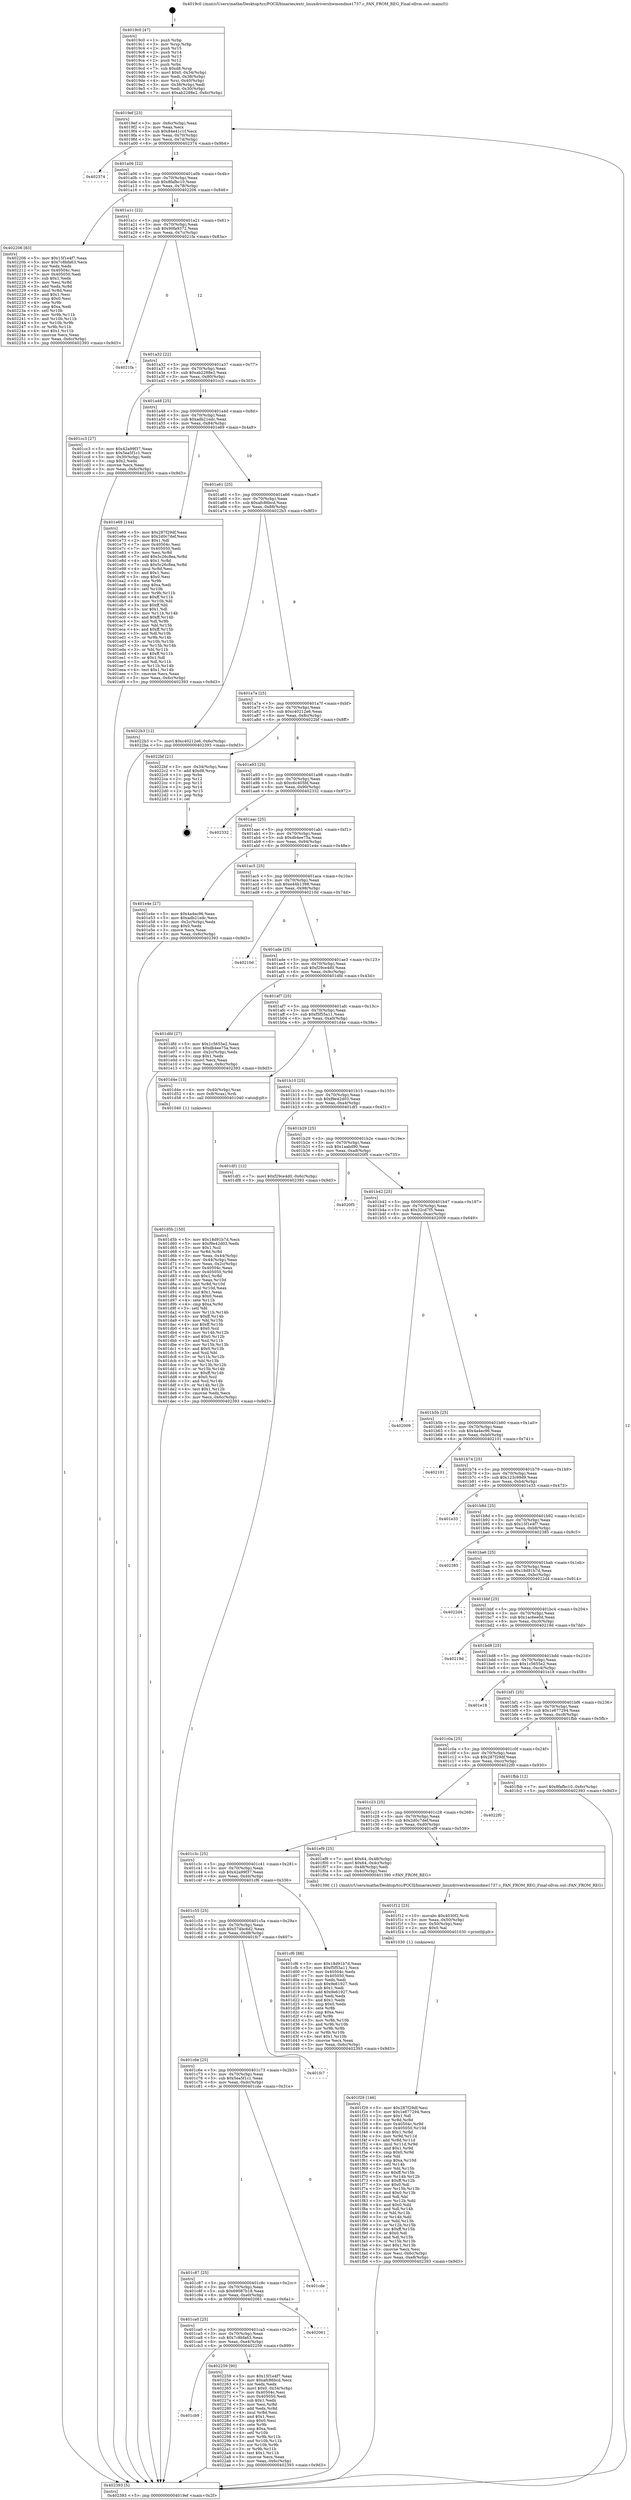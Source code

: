 digraph "0x4019c0" {
  label = "0x4019c0 (/mnt/c/Users/mathe/Desktop/tcc/POCII/binaries/extr_linuxdrivershwmondme1737.c_FAN_FROM_REG_Final-ollvm.out::main(0))"
  labelloc = "t"
  node[shape=record]

  Entry [label="",width=0.3,height=0.3,shape=circle,fillcolor=black,style=filled]
  "0x4019ef" [label="{
     0x4019ef [23]\l
     | [instrs]\l
     &nbsp;&nbsp;0x4019ef \<+3\>: mov -0x6c(%rbp),%eax\l
     &nbsp;&nbsp;0x4019f2 \<+2\>: mov %eax,%ecx\l
     &nbsp;&nbsp;0x4019f4 \<+6\>: sub $0x84e41c1f,%ecx\l
     &nbsp;&nbsp;0x4019fa \<+3\>: mov %eax,-0x70(%rbp)\l
     &nbsp;&nbsp;0x4019fd \<+3\>: mov %ecx,-0x74(%rbp)\l
     &nbsp;&nbsp;0x401a00 \<+6\>: je 0000000000402374 \<main+0x9b4\>\l
  }"]
  "0x402374" [label="{
     0x402374\l
  }", style=dashed]
  "0x401a06" [label="{
     0x401a06 [22]\l
     | [instrs]\l
     &nbsp;&nbsp;0x401a06 \<+5\>: jmp 0000000000401a0b \<main+0x4b\>\l
     &nbsp;&nbsp;0x401a0b \<+3\>: mov -0x70(%rbp),%eax\l
     &nbsp;&nbsp;0x401a0e \<+5\>: sub $0x8fafbc10,%eax\l
     &nbsp;&nbsp;0x401a13 \<+3\>: mov %eax,-0x78(%rbp)\l
     &nbsp;&nbsp;0x401a16 \<+6\>: je 0000000000402206 \<main+0x846\>\l
  }"]
  Exit [label="",width=0.3,height=0.3,shape=circle,fillcolor=black,style=filled,peripheries=2]
  "0x402206" [label="{
     0x402206 [83]\l
     | [instrs]\l
     &nbsp;&nbsp;0x402206 \<+5\>: mov $0x15f1e4f7,%eax\l
     &nbsp;&nbsp;0x40220b \<+5\>: mov $0x7c8bfa63,%ecx\l
     &nbsp;&nbsp;0x402210 \<+2\>: xor %edx,%edx\l
     &nbsp;&nbsp;0x402212 \<+7\>: mov 0x40504c,%esi\l
     &nbsp;&nbsp;0x402219 \<+7\>: mov 0x405050,%edi\l
     &nbsp;&nbsp;0x402220 \<+3\>: sub $0x1,%edx\l
     &nbsp;&nbsp;0x402223 \<+3\>: mov %esi,%r8d\l
     &nbsp;&nbsp;0x402226 \<+3\>: add %edx,%r8d\l
     &nbsp;&nbsp;0x402229 \<+4\>: imul %r8d,%esi\l
     &nbsp;&nbsp;0x40222d \<+3\>: and $0x1,%esi\l
     &nbsp;&nbsp;0x402230 \<+3\>: cmp $0x0,%esi\l
     &nbsp;&nbsp;0x402233 \<+4\>: sete %r9b\l
     &nbsp;&nbsp;0x402237 \<+3\>: cmp $0xa,%edi\l
     &nbsp;&nbsp;0x40223a \<+4\>: setl %r10b\l
     &nbsp;&nbsp;0x40223e \<+3\>: mov %r9b,%r11b\l
     &nbsp;&nbsp;0x402241 \<+3\>: and %r10b,%r11b\l
     &nbsp;&nbsp;0x402244 \<+3\>: xor %r10b,%r9b\l
     &nbsp;&nbsp;0x402247 \<+3\>: or %r9b,%r11b\l
     &nbsp;&nbsp;0x40224a \<+4\>: test $0x1,%r11b\l
     &nbsp;&nbsp;0x40224e \<+3\>: cmovne %ecx,%eax\l
     &nbsp;&nbsp;0x402251 \<+3\>: mov %eax,-0x6c(%rbp)\l
     &nbsp;&nbsp;0x402254 \<+5\>: jmp 0000000000402393 \<main+0x9d3\>\l
  }"]
  "0x401a1c" [label="{
     0x401a1c [22]\l
     | [instrs]\l
     &nbsp;&nbsp;0x401a1c \<+5\>: jmp 0000000000401a21 \<main+0x61\>\l
     &nbsp;&nbsp;0x401a21 \<+3\>: mov -0x70(%rbp),%eax\l
     &nbsp;&nbsp;0x401a24 \<+5\>: sub $0x90fa9372,%eax\l
     &nbsp;&nbsp;0x401a29 \<+3\>: mov %eax,-0x7c(%rbp)\l
     &nbsp;&nbsp;0x401a2c \<+6\>: je 00000000004021fa \<main+0x83a\>\l
  }"]
  "0x401cb9" [label="{
     0x401cb9\l
  }", style=dashed]
  "0x4021fa" [label="{
     0x4021fa\l
  }", style=dashed]
  "0x401a32" [label="{
     0x401a32 [22]\l
     | [instrs]\l
     &nbsp;&nbsp;0x401a32 \<+5\>: jmp 0000000000401a37 \<main+0x77\>\l
     &nbsp;&nbsp;0x401a37 \<+3\>: mov -0x70(%rbp),%eax\l
     &nbsp;&nbsp;0x401a3a \<+5\>: sub $0xab2288e2,%eax\l
     &nbsp;&nbsp;0x401a3f \<+3\>: mov %eax,-0x80(%rbp)\l
     &nbsp;&nbsp;0x401a42 \<+6\>: je 0000000000401cc3 \<main+0x303\>\l
  }"]
  "0x402259" [label="{
     0x402259 [90]\l
     | [instrs]\l
     &nbsp;&nbsp;0x402259 \<+5\>: mov $0x15f1e4f7,%eax\l
     &nbsp;&nbsp;0x40225e \<+5\>: mov $0xafc86bcd,%ecx\l
     &nbsp;&nbsp;0x402263 \<+2\>: xor %edx,%edx\l
     &nbsp;&nbsp;0x402265 \<+7\>: movl $0x0,-0x34(%rbp)\l
     &nbsp;&nbsp;0x40226c \<+7\>: mov 0x40504c,%esi\l
     &nbsp;&nbsp;0x402273 \<+7\>: mov 0x405050,%edi\l
     &nbsp;&nbsp;0x40227a \<+3\>: sub $0x1,%edx\l
     &nbsp;&nbsp;0x40227d \<+3\>: mov %esi,%r8d\l
     &nbsp;&nbsp;0x402280 \<+3\>: add %edx,%r8d\l
     &nbsp;&nbsp;0x402283 \<+4\>: imul %r8d,%esi\l
     &nbsp;&nbsp;0x402287 \<+3\>: and $0x1,%esi\l
     &nbsp;&nbsp;0x40228a \<+3\>: cmp $0x0,%esi\l
     &nbsp;&nbsp;0x40228d \<+4\>: sete %r9b\l
     &nbsp;&nbsp;0x402291 \<+3\>: cmp $0xa,%edi\l
     &nbsp;&nbsp;0x402294 \<+4\>: setl %r10b\l
     &nbsp;&nbsp;0x402298 \<+3\>: mov %r9b,%r11b\l
     &nbsp;&nbsp;0x40229b \<+3\>: and %r10b,%r11b\l
     &nbsp;&nbsp;0x40229e \<+3\>: xor %r10b,%r9b\l
     &nbsp;&nbsp;0x4022a1 \<+3\>: or %r9b,%r11b\l
     &nbsp;&nbsp;0x4022a4 \<+4\>: test $0x1,%r11b\l
     &nbsp;&nbsp;0x4022a8 \<+3\>: cmovne %ecx,%eax\l
     &nbsp;&nbsp;0x4022ab \<+3\>: mov %eax,-0x6c(%rbp)\l
     &nbsp;&nbsp;0x4022ae \<+5\>: jmp 0000000000402393 \<main+0x9d3\>\l
  }"]
  "0x401cc3" [label="{
     0x401cc3 [27]\l
     | [instrs]\l
     &nbsp;&nbsp;0x401cc3 \<+5\>: mov $0x42a99f37,%eax\l
     &nbsp;&nbsp;0x401cc8 \<+5\>: mov $0x5ea5f1c1,%ecx\l
     &nbsp;&nbsp;0x401ccd \<+3\>: mov -0x30(%rbp),%edx\l
     &nbsp;&nbsp;0x401cd0 \<+3\>: cmp $0x2,%edx\l
     &nbsp;&nbsp;0x401cd3 \<+3\>: cmovne %ecx,%eax\l
     &nbsp;&nbsp;0x401cd6 \<+3\>: mov %eax,-0x6c(%rbp)\l
     &nbsp;&nbsp;0x401cd9 \<+5\>: jmp 0000000000402393 \<main+0x9d3\>\l
  }"]
  "0x401a48" [label="{
     0x401a48 [25]\l
     | [instrs]\l
     &nbsp;&nbsp;0x401a48 \<+5\>: jmp 0000000000401a4d \<main+0x8d\>\l
     &nbsp;&nbsp;0x401a4d \<+3\>: mov -0x70(%rbp),%eax\l
     &nbsp;&nbsp;0x401a50 \<+5\>: sub $0xadb21edc,%eax\l
     &nbsp;&nbsp;0x401a55 \<+6\>: mov %eax,-0x84(%rbp)\l
     &nbsp;&nbsp;0x401a5b \<+6\>: je 0000000000401e69 \<main+0x4a9\>\l
  }"]
  "0x402393" [label="{
     0x402393 [5]\l
     | [instrs]\l
     &nbsp;&nbsp;0x402393 \<+5\>: jmp 00000000004019ef \<main+0x2f\>\l
  }"]
  "0x4019c0" [label="{
     0x4019c0 [47]\l
     | [instrs]\l
     &nbsp;&nbsp;0x4019c0 \<+1\>: push %rbp\l
     &nbsp;&nbsp;0x4019c1 \<+3\>: mov %rsp,%rbp\l
     &nbsp;&nbsp;0x4019c4 \<+2\>: push %r15\l
     &nbsp;&nbsp;0x4019c6 \<+2\>: push %r14\l
     &nbsp;&nbsp;0x4019c8 \<+2\>: push %r13\l
     &nbsp;&nbsp;0x4019ca \<+2\>: push %r12\l
     &nbsp;&nbsp;0x4019cc \<+1\>: push %rbx\l
     &nbsp;&nbsp;0x4019cd \<+7\>: sub $0xd8,%rsp\l
     &nbsp;&nbsp;0x4019d4 \<+7\>: movl $0x0,-0x34(%rbp)\l
     &nbsp;&nbsp;0x4019db \<+3\>: mov %edi,-0x38(%rbp)\l
     &nbsp;&nbsp;0x4019de \<+4\>: mov %rsi,-0x40(%rbp)\l
     &nbsp;&nbsp;0x4019e2 \<+3\>: mov -0x38(%rbp),%edi\l
     &nbsp;&nbsp;0x4019e5 \<+3\>: mov %edi,-0x30(%rbp)\l
     &nbsp;&nbsp;0x4019e8 \<+7\>: movl $0xab2288e2,-0x6c(%rbp)\l
  }"]
  "0x401ca0" [label="{
     0x401ca0 [25]\l
     | [instrs]\l
     &nbsp;&nbsp;0x401ca0 \<+5\>: jmp 0000000000401ca5 \<main+0x2e5\>\l
     &nbsp;&nbsp;0x401ca5 \<+3\>: mov -0x70(%rbp),%eax\l
     &nbsp;&nbsp;0x401ca8 \<+5\>: sub $0x7c8bfa63,%eax\l
     &nbsp;&nbsp;0x401cad \<+6\>: mov %eax,-0xe4(%rbp)\l
     &nbsp;&nbsp;0x401cb3 \<+6\>: je 0000000000402259 \<main+0x899\>\l
  }"]
  "0x401e69" [label="{
     0x401e69 [144]\l
     | [instrs]\l
     &nbsp;&nbsp;0x401e69 \<+5\>: mov $0x287f29df,%eax\l
     &nbsp;&nbsp;0x401e6e \<+5\>: mov $0x2d0c7def,%ecx\l
     &nbsp;&nbsp;0x401e73 \<+2\>: mov $0x1,%dl\l
     &nbsp;&nbsp;0x401e75 \<+7\>: mov 0x40504c,%esi\l
     &nbsp;&nbsp;0x401e7c \<+7\>: mov 0x405050,%edi\l
     &nbsp;&nbsp;0x401e83 \<+3\>: mov %esi,%r8d\l
     &nbsp;&nbsp;0x401e86 \<+7\>: add $0x5c26c8ea,%r8d\l
     &nbsp;&nbsp;0x401e8d \<+4\>: sub $0x1,%r8d\l
     &nbsp;&nbsp;0x401e91 \<+7\>: sub $0x5c26c8ea,%r8d\l
     &nbsp;&nbsp;0x401e98 \<+4\>: imul %r8d,%esi\l
     &nbsp;&nbsp;0x401e9c \<+3\>: and $0x1,%esi\l
     &nbsp;&nbsp;0x401e9f \<+3\>: cmp $0x0,%esi\l
     &nbsp;&nbsp;0x401ea2 \<+4\>: sete %r9b\l
     &nbsp;&nbsp;0x401ea6 \<+3\>: cmp $0xa,%edi\l
     &nbsp;&nbsp;0x401ea9 \<+4\>: setl %r10b\l
     &nbsp;&nbsp;0x401ead \<+3\>: mov %r9b,%r11b\l
     &nbsp;&nbsp;0x401eb0 \<+4\>: xor $0xff,%r11b\l
     &nbsp;&nbsp;0x401eb4 \<+3\>: mov %r10b,%bl\l
     &nbsp;&nbsp;0x401eb7 \<+3\>: xor $0xff,%bl\l
     &nbsp;&nbsp;0x401eba \<+3\>: xor $0x1,%dl\l
     &nbsp;&nbsp;0x401ebd \<+3\>: mov %r11b,%r14b\l
     &nbsp;&nbsp;0x401ec0 \<+4\>: and $0xff,%r14b\l
     &nbsp;&nbsp;0x401ec4 \<+3\>: and %dl,%r9b\l
     &nbsp;&nbsp;0x401ec7 \<+3\>: mov %bl,%r15b\l
     &nbsp;&nbsp;0x401eca \<+4\>: and $0xff,%r15b\l
     &nbsp;&nbsp;0x401ece \<+3\>: and %dl,%r10b\l
     &nbsp;&nbsp;0x401ed1 \<+3\>: or %r9b,%r14b\l
     &nbsp;&nbsp;0x401ed4 \<+3\>: or %r10b,%r15b\l
     &nbsp;&nbsp;0x401ed7 \<+3\>: xor %r15b,%r14b\l
     &nbsp;&nbsp;0x401eda \<+3\>: or %bl,%r11b\l
     &nbsp;&nbsp;0x401edd \<+4\>: xor $0xff,%r11b\l
     &nbsp;&nbsp;0x401ee1 \<+3\>: or $0x1,%dl\l
     &nbsp;&nbsp;0x401ee4 \<+3\>: and %dl,%r11b\l
     &nbsp;&nbsp;0x401ee7 \<+3\>: or %r11b,%r14b\l
     &nbsp;&nbsp;0x401eea \<+4\>: test $0x1,%r14b\l
     &nbsp;&nbsp;0x401eee \<+3\>: cmovne %ecx,%eax\l
     &nbsp;&nbsp;0x401ef1 \<+3\>: mov %eax,-0x6c(%rbp)\l
     &nbsp;&nbsp;0x401ef4 \<+5\>: jmp 0000000000402393 \<main+0x9d3\>\l
  }"]
  "0x401a61" [label="{
     0x401a61 [25]\l
     | [instrs]\l
     &nbsp;&nbsp;0x401a61 \<+5\>: jmp 0000000000401a66 \<main+0xa6\>\l
     &nbsp;&nbsp;0x401a66 \<+3\>: mov -0x70(%rbp),%eax\l
     &nbsp;&nbsp;0x401a69 \<+5\>: sub $0xafc86bcd,%eax\l
     &nbsp;&nbsp;0x401a6e \<+6\>: mov %eax,-0x88(%rbp)\l
     &nbsp;&nbsp;0x401a74 \<+6\>: je 00000000004022b3 \<main+0x8f3\>\l
  }"]
  "0x402061" [label="{
     0x402061\l
  }", style=dashed]
  "0x4022b3" [label="{
     0x4022b3 [12]\l
     | [instrs]\l
     &nbsp;&nbsp;0x4022b3 \<+7\>: movl $0xc40212e6,-0x6c(%rbp)\l
     &nbsp;&nbsp;0x4022ba \<+5\>: jmp 0000000000402393 \<main+0x9d3\>\l
  }"]
  "0x401a7a" [label="{
     0x401a7a [25]\l
     | [instrs]\l
     &nbsp;&nbsp;0x401a7a \<+5\>: jmp 0000000000401a7f \<main+0xbf\>\l
     &nbsp;&nbsp;0x401a7f \<+3\>: mov -0x70(%rbp),%eax\l
     &nbsp;&nbsp;0x401a82 \<+5\>: sub $0xc40212e6,%eax\l
     &nbsp;&nbsp;0x401a87 \<+6\>: mov %eax,-0x8c(%rbp)\l
     &nbsp;&nbsp;0x401a8d \<+6\>: je 00000000004022bf \<main+0x8ff\>\l
  }"]
  "0x401c87" [label="{
     0x401c87 [25]\l
     | [instrs]\l
     &nbsp;&nbsp;0x401c87 \<+5\>: jmp 0000000000401c8c \<main+0x2cc\>\l
     &nbsp;&nbsp;0x401c8c \<+3\>: mov -0x70(%rbp),%eax\l
     &nbsp;&nbsp;0x401c8f \<+5\>: sub $0x69087b18,%eax\l
     &nbsp;&nbsp;0x401c94 \<+6\>: mov %eax,-0xe0(%rbp)\l
     &nbsp;&nbsp;0x401c9a \<+6\>: je 0000000000402061 \<main+0x6a1\>\l
  }"]
  "0x4022bf" [label="{
     0x4022bf [21]\l
     | [instrs]\l
     &nbsp;&nbsp;0x4022bf \<+3\>: mov -0x34(%rbp),%eax\l
     &nbsp;&nbsp;0x4022c2 \<+7\>: add $0xd8,%rsp\l
     &nbsp;&nbsp;0x4022c9 \<+1\>: pop %rbx\l
     &nbsp;&nbsp;0x4022ca \<+2\>: pop %r12\l
     &nbsp;&nbsp;0x4022cc \<+2\>: pop %r13\l
     &nbsp;&nbsp;0x4022ce \<+2\>: pop %r14\l
     &nbsp;&nbsp;0x4022d0 \<+2\>: pop %r15\l
     &nbsp;&nbsp;0x4022d2 \<+1\>: pop %rbp\l
     &nbsp;&nbsp;0x4022d3 \<+1\>: ret\l
  }"]
  "0x401a93" [label="{
     0x401a93 [25]\l
     | [instrs]\l
     &nbsp;&nbsp;0x401a93 \<+5\>: jmp 0000000000401a98 \<main+0xd8\>\l
     &nbsp;&nbsp;0x401a98 \<+3\>: mov -0x70(%rbp),%eax\l
     &nbsp;&nbsp;0x401a9b \<+5\>: sub $0xc6c405bf,%eax\l
     &nbsp;&nbsp;0x401aa0 \<+6\>: mov %eax,-0x90(%rbp)\l
     &nbsp;&nbsp;0x401aa6 \<+6\>: je 0000000000402332 \<main+0x972\>\l
  }"]
  "0x401cde" [label="{
     0x401cde\l
  }", style=dashed]
  "0x402332" [label="{
     0x402332\l
  }", style=dashed]
  "0x401aac" [label="{
     0x401aac [25]\l
     | [instrs]\l
     &nbsp;&nbsp;0x401aac \<+5\>: jmp 0000000000401ab1 \<main+0xf1\>\l
     &nbsp;&nbsp;0x401ab1 \<+3\>: mov -0x70(%rbp),%eax\l
     &nbsp;&nbsp;0x401ab4 \<+5\>: sub $0xdb4ee75a,%eax\l
     &nbsp;&nbsp;0x401ab9 \<+6\>: mov %eax,-0x94(%rbp)\l
     &nbsp;&nbsp;0x401abf \<+6\>: je 0000000000401e4e \<main+0x48e\>\l
  }"]
  "0x401c6e" [label="{
     0x401c6e [25]\l
     | [instrs]\l
     &nbsp;&nbsp;0x401c6e \<+5\>: jmp 0000000000401c73 \<main+0x2b3\>\l
     &nbsp;&nbsp;0x401c73 \<+3\>: mov -0x70(%rbp),%eax\l
     &nbsp;&nbsp;0x401c76 \<+5\>: sub $0x5ea5f1c1,%eax\l
     &nbsp;&nbsp;0x401c7b \<+6\>: mov %eax,-0xdc(%rbp)\l
     &nbsp;&nbsp;0x401c81 \<+6\>: je 0000000000401cde \<main+0x31e\>\l
  }"]
  "0x401e4e" [label="{
     0x401e4e [27]\l
     | [instrs]\l
     &nbsp;&nbsp;0x401e4e \<+5\>: mov $0x4a4ec96,%eax\l
     &nbsp;&nbsp;0x401e53 \<+5\>: mov $0xadb21edc,%ecx\l
     &nbsp;&nbsp;0x401e58 \<+3\>: mov -0x2c(%rbp),%edx\l
     &nbsp;&nbsp;0x401e5b \<+3\>: cmp $0x0,%edx\l
     &nbsp;&nbsp;0x401e5e \<+3\>: cmove %ecx,%eax\l
     &nbsp;&nbsp;0x401e61 \<+3\>: mov %eax,-0x6c(%rbp)\l
     &nbsp;&nbsp;0x401e64 \<+5\>: jmp 0000000000402393 \<main+0x9d3\>\l
  }"]
  "0x401ac5" [label="{
     0x401ac5 [25]\l
     | [instrs]\l
     &nbsp;&nbsp;0x401ac5 \<+5\>: jmp 0000000000401aca \<main+0x10a\>\l
     &nbsp;&nbsp;0x401aca \<+3\>: mov -0x70(%rbp),%eax\l
     &nbsp;&nbsp;0x401acd \<+5\>: sub $0xe44b1398,%eax\l
     &nbsp;&nbsp;0x401ad2 \<+6\>: mov %eax,-0x98(%rbp)\l
     &nbsp;&nbsp;0x401ad8 \<+6\>: je 000000000040210d \<main+0x74d\>\l
  }"]
  "0x401fc7" [label="{
     0x401fc7\l
  }", style=dashed]
  "0x40210d" [label="{
     0x40210d\l
  }", style=dashed]
  "0x401ade" [label="{
     0x401ade [25]\l
     | [instrs]\l
     &nbsp;&nbsp;0x401ade \<+5\>: jmp 0000000000401ae3 \<main+0x123\>\l
     &nbsp;&nbsp;0x401ae3 \<+3\>: mov -0x70(%rbp),%eax\l
     &nbsp;&nbsp;0x401ae6 \<+5\>: sub $0xf29ce4d0,%eax\l
     &nbsp;&nbsp;0x401aeb \<+6\>: mov %eax,-0x9c(%rbp)\l
     &nbsp;&nbsp;0x401af1 \<+6\>: je 0000000000401dfd \<main+0x43d\>\l
  }"]
  "0x401f29" [label="{
     0x401f29 [146]\l
     | [instrs]\l
     &nbsp;&nbsp;0x401f29 \<+5\>: mov $0x287f29df,%esi\l
     &nbsp;&nbsp;0x401f2e \<+5\>: mov $0x1e677294,%ecx\l
     &nbsp;&nbsp;0x401f33 \<+2\>: mov $0x1,%dl\l
     &nbsp;&nbsp;0x401f35 \<+3\>: xor %r8d,%r8d\l
     &nbsp;&nbsp;0x401f38 \<+8\>: mov 0x40504c,%r9d\l
     &nbsp;&nbsp;0x401f40 \<+8\>: mov 0x405050,%r10d\l
     &nbsp;&nbsp;0x401f48 \<+4\>: sub $0x1,%r8d\l
     &nbsp;&nbsp;0x401f4c \<+3\>: mov %r9d,%r11d\l
     &nbsp;&nbsp;0x401f4f \<+3\>: add %r8d,%r11d\l
     &nbsp;&nbsp;0x401f52 \<+4\>: imul %r11d,%r9d\l
     &nbsp;&nbsp;0x401f56 \<+4\>: and $0x1,%r9d\l
     &nbsp;&nbsp;0x401f5a \<+4\>: cmp $0x0,%r9d\l
     &nbsp;&nbsp;0x401f5e \<+3\>: sete %bl\l
     &nbsp;&nbsp;0x401f61 \<+4\>: cmp $0xa,%r10d\l
     &nbsp;&nbsp;0x401f65 \<+4\>: setl %r14b\l
     &nbsp;&nbsp;0x401f69 \<+3\>: mov %bl,%r15b\l
     &nbsp;&nbsp;0x401f6c \<+4\>: xor $0xff,%r15b\l
     &nbsp;&nbsp;0x401f70 \<+3\>: mov %r14b,%r12b\l
     &nbsp;&nbsp;0x401f73 \<+4\>: xor $0xff,%r12b\l
     &nbsp;&nbsp;0x401f77 \<+3\>: xor $0x0,%dl\l
     &nbsp;&nbsp;0x401f7a \<+3\>: mov %r15b,%r13b\l
     &nbsp;&nbsp;0x401f7d \<+4\>: and $0x0,%r13b\l
     &nbsp;&nbsp;0x401f81 \<+2\>: and %dl,%bl\l
     &nbsp;&nbsp;0x401f83 \<+3\>: mov %r12b,%dil\l
     &nbsp;&nbsp;0x401f86 \<+4\>: and $0x0,%dil\l
     &nbsp;&nbsp;0x401f8a \<+3\>: and %dl,%r14b\l
     &nbsp;&nbsp;0x401f8d \<+3\>: or %bl,%r13b\l
     &nbsp;&nbsp;0x401f90 \<+3\>: or %r14b,%dil\l
     &nbsp;&nbsp;0x401f93 \<+3\>: xor %dil,%r13b\l
     &nbsp;&nbsp;0x401f96 \<+3\>: or %r12b,%r15b\l
     &nbsp;&nbsp;0x401f99 \<+4\>: xor $0xff,%r15b\l
     &nbsp;&nbsp;0x401f9d \<+3\>: or $0x0,%dl\l
     &nbsp;&nbsp;0x401fa0 \<+3\>: and %dl,%r15b\l
     &nbsp;&nbsp;0x401fa3 \<+3\>: or %r15b,%r13b\l
     &nbsp;&nbsp;0x401fa6 \<+4\>: test $0x1,%r13b\l
     &nbsp;&nbsp;0x401faa \<+3\>: cmovne %ecx,%esi\l
     &nbsp;&nbsp;0x401fad \<+3\>: mov %esi,-0x6c(%rbp)\l
     &nbsp;&nbsp;0x401fb0 \<+6\>: mov %eax,-0xe8(%rbp)\l
     &nbsp;&nbsp;0x401fb6 \<+5\>: jmp 0000000000402393 \<main+0x9d3\>\l
  }"]
  "0x401dfd" [label="{
     0x401dfd [27]\l
     | [instrs]\l
     &nbsp;&nbsp;0x401dfd \<+5\>: mov $0x1c5655e2,%eax\l
     &nbsp;&nbsp;0x401e02 \<+5\>: mov $0xdb4ee75a,%ecx\l
     &nbsp;&nbsp;0x401e07 \<+3\>: mov -0x2c(%rbp),%edx\l
     &nbsp;&nbsp;0x401e0a \<+3\>: cmp $0x1,%edx\l
     &nbsp;&nbsp;0x401e0d \<+3\>: cmovl %ecx,%eax\l
     &nbsp;&nbsp;0x401e10 \<+3\>: mov %eax,-0x6c(%rbp)\l
     &nbsp;&nbsp;0x401e13 \<+5\>: jmp 0000000000402393 \<main+0x9d3\>\l
  }"]
  "0x401af7" [label="{
     0x401af7 [25]\l
     | [instrs]\l
     &nbsp;&nbsp;0x401af7 \<+5\>: jmp 0000000000401afc \<main+0x13c\>\l
     &nbsp;&nbsp;0x401afc \<+3\>: mov -0x70(%rbp),%eax\l
     &nbsp;&nbsp;0x401aff \<+5\>: sub $0xf5f55a11,%eax\l
     &nbsp;&nbsp;0x401b04 \<+6\>: mov %eax,-0xa0(%rbp)\l
     &nbsp;&nbsp;0x401b0a \<+6\>: je 0000000000401d4e \<main+0x38e\>\l
  }"]
  "0x401f12" [label="{
     0x401f12 [23]\l
     | [instrs]\l
     &nbsp;&nbsp;0x401f12 \<+10\>: movabs $0x4030f2,%rdi\l
     &nbsp;&nbsp;0x401f1c \<+3\>: mov %eax,-0x50(%rbp)\l
     &nbsp;&nbsp;0x401f1f \<+3\>: mov -0x50(%rbp),%esi\l
     &nbsp;&nbsp;0x401f22 \<+2\>: mov $0x0,%al\l
     &nbsp;&nbsp;0x401f24 \<+5\>: call 0000000000401030 \<printf@plt\>\l
     | [calls]\l
     &nbsp;&nbsp;0x401030 \{1\} (unknown)\l
  }"]
  "0x401d4e" [label="{
     0x401d4e [13]\l
     | [instrs]\l
     &nbsp;&nbsp;0x401d4e \<+4\>: mov -0x40(%rbp),%rax\l
     &nbsp;&nbsp;0x401d52 \<+4\>: mov 0x8(%rax),%rdi\l
     &nbsp;&nbsp;0x401d56 \<+5\>: call 0000000000401040 \<atoi@plt\>\l
     | [calls]\l
     &nbsp;&nbsp;0x401040 \{1\} (unknown)\l
  }"]
  "0x401b10" [label="{
     0x401b10 [25]\l
     | [instrs]\l
     &nbsp;&nbsp;0x401b10 \<+5\>: jmp 0000000000401b15 \<main+0x155\>\l
     &nbsp;&nbsp;0x401b15 \<+3\>: mov -0x70(%rbp),%eax\l
     &nbsp;&nbsp;0x401b18 \<+5\>: sub $0xf9e42d03,%eax\l
     &nbsp;&nbsp;0x401b1d \<+6\>: mov %eax,-0xa4(%rbp)\l
     &nbsp;&nbsp;0x401b23 \<+6\>: je 0000000000401df1 \<main+0x431\>\l
  }"]
  "0x401d5b" [label="{
     0x401d5b [150]\l
     | [instrs]\l
     &nbsp;&nbsp;0x401d5b \<+5\>: mov $0x18d91b7d,%ecx\l
     &nbsp;&nbsp;0x401d60 \<+5\>: mov $0xf9e42d03,%edx\l
     &nbsp;&nbsp;0x401d65 \<+3\>: mov $0x1,%sil\l
     &nbsp;&nbsp;0x401d68 \<+3\>: xor %r8d,%r8d\l
     &nbsp;&nbsp;0x401d6b \<+3\>: mov %eax,-0x44(%rbp)\l
     &nbsp;&nbsp;0x401d6e \<+3\>: mov -0x44(%rbp),%eax\l
     &nbsp;&nbsp;0x401d71 \<+3\>: mov %eax,-0x2c(%rbp)\l
     &nbsp;&nbsp;0x401d74 \<+7\>: mov 0x40504c,%eax\l
     &nbsp;&nbsp;0x401d7b \<+8\>: mov 0x405050,%r9d\l
     &nbsp;&nbsp;0x401d83 \<+4\>: sub $0x1,%r8d\l
     &nbsp;&nbsp;0x401d87 \<+3\>: mov %eax,%r10d\l
     &nbsp;&nbsp;0x401d8a \<+3\>: add %r8d,%r10d\l
     &nbsp;&nbsp;0x401d8d \<+4\>: imul %r10d,%eax\l
     &nbsp;&nbsp;0x401d91 \<+3\>: and $0x1,%eax\l
     &nbsp;&nbsp;0x401d94 \<+3\>: cmp $0x0,%eax\l
     &nbsp;&nbsp;0x401d97 \<+4\>: sete %r11b\l
     &nbsp;&nbsp;0x401d9b \<+4\>: cmp $0xa,%r9d\l
     &nbsp;&nbsp;0x401d9f \<+3\>: setl %bl\l
     &nbsp;&nbsp;0x401da2 \<+3\>: mov %r11b,%r14b\l
     &nbsp;&nbsp;0x401da5 \<+4\>: xor $0xff,%r14b\l
     &nbsp;&nbsp;0x401da9 \<+3\>: mov %bl,%r15b\l
     &nbsp;&nbsp;0x401dac \<+4\>: xor $0xff,%r15b\l
     &nbsp;&nbsp;0x401db0 \<+4\>: xor $0x0,%sil\l
     &nbsp;&nbsp;0x401db4 \<+3\>: mov %r14b,%r12b\l
     &nbsp;&nbsp;0x401db7 \<+4\>: and $0x0,%r12b\l
     &nbsp;&nbsp;0x401dbb \<+3\>: and %sil,%r11b\l
     &nbsp;&nbsp;0x401dbe \<+3\>: mov %r15b,%r13b\l
     &nbsp;&nbsp;0x401dc1 \<+4\>: and $0x0,%r13b\l
     &nbsp;&nbsp;0x401dc5 \<+3\>: and %sil,%bl\l
     &nbsp;&nbsp;0x401dc8 \<+3\>: or %r11b,%r12b\l
     &nbsp;&nbsp;0x401dcb \<+3\>: or %bl,%r13b\l
     &nbsp;&nbsp;0x401dce \<+3\>: xor %r13b,%r12b\l
     &nbsp;&nbsp;0x401dd1 \<+3\>: or %r15b,%r14b\l
     &nbsp;&nbsp;0x401dd4 \<+4\>: xor $0xff,%r14b\l
     &nbsp;&nbsp;0x401dd8 \<+4\>: or $0x0,%sil\l
     &nbsp;&nbsp;0x401ddc \<+3\>: and %sil,%r14b\l
     &nbsp;&nbsp;0x401ddf \<+3\>: or %r14b,%r12b\l
     &nbsp;&nbsp;0x401de2 \<+4\>: test $0x1,%r12b\l
     &nbsp;&nbsp;0x401de6 \<+3\>: cmovne %edx,%ecx\l
     &nbsp;&nbsp;0x401de9 \<+3\>: mov %ecx,-0x6c(%rbp)\l
     &nbsp;&nbsp;0x401dec \<+5\>: jmp 0000000000402393 \<main+0x9d3\>\l
  }"]
  "0x401df1" [label="{
     0x401df1 [12]\l
     | [instrs]\l
     &nbsp;&nbsp;0x401df1 \<+7\>: movl $0xf29ce4d0,-0x6c(%rbp)\l
     &nbsp;&nbsp;0x401df8 \<+5\>: jmp 0000000000402393 \<main+0x9d3\>\l
  }"]
  "0x401b29" [label="{
     0x401b29 [25]\l
     | [instrs]\l
     &nbsp;&nbsp;0x401b29 \<+5\>: jmp 0000000000401b2e \<main+0x16e\>\l
     &nbsp;&nbsp;0x401b2e \<+3\>: mov -0x70(%rbp),%eax\l
     &nbsp;&nbsp;0x401b31 \<+5\>: sub $0x1aabd90,%eax\l
     &nbsp;&nbsp;0x401b36 \<+6\>: mov %eax,-0xa8(%rbp)\l
     &nbsp;&nbsp;0x401b3c \<+6\>: je 00000000004020f5 \<main+0x735\>\l
  }"]
  "0x401c55" [label="{
     0x401c55 [25]\l
     | [instrs]\l
     &nbsp;&nbsp;0x401c55 \<+5\>: jmp 0000000000401c5a \<main+0x29a\>\l
     &nbsp;&nbsp;0x401c5a \<+3\>: mov -0x70(%rbp),%eax\l
     &nbsp;&nbsp;0x401c5d \<+5\>: sub $0x574bc6d2,%eax\l
     &nbsp;&nbsp;0x401c62 \<+6\>: mov %eax,-0xd8(%rbp)\l
     &nbsp;&nbsp;0x401c68 \<+6\>: je 0000000000401fc7 \<main+0x607\>\l
  }"]
  "0x4020f5" [label="{
     0x4020f5\l
  }", style=dashed]
  "0x401b42" [label="{
     0x401b42 [25]\l
     | [instrs]\l
     &nbsp;&nbsp;0x401b42 \<+5\>: jmp 0000000000401b47 \<main+0x187\>\l
     &nbsp;&nbsp;0x401b47 \<+3\>: mov -0x70(%rbp),%eax\l
     &nbsp;&nbsp;0x401b4a \<+5\>: sub $0x32cd7f5,%eax\l
     &nbsp;&nbsp;0x401b4f \<+6\>: mov %eax,-0xac(%rbp)\l
     &nbsp;&nbsp;0x401b55 \<+6\>: je 0000000000402009 \<main+0x649\>\l
  }"]
  "0x401cf6" [label="{
     0x401cf6 [88]\l
     | [instrs]\l
     &nbsp;&nbsp;0x401cf6 \<+5\>: mov $0x18d91b7d,%eax\l
     &nbsp;&nbsp;0x401cfb \<+5\>: mov $0xf5f55a11,%ecx\l
     &nbsp;&nbsp;0x401d00 \<+7\>: mov 0x40504c,%edx\l
     &nbsp;&nbsp;0x401d07 \<+7\>: mov 0x405050,%esi\l
     &nbsp;&nbsp;0x401d0e \<+2\>: mov %edx,%edi\l
     &nbsp;&nbsp;0x401d10 \<+6\>: sub $0x9e61927,%edi\l
     &nbsp;&nbsp;0x401d16 \<+3\>: sub $0x1,%edi\l
     &nbsp;&nbsp;0x401d19 \<+6\>: add $0x9e61927,%edi\l
     &nbsp;&nbsp;0x401d1f \<+3\>: imul %edi,%edx\l
     &nbsp;&nbsp;0x401d22 \<+3\>: and $0x1,%edx\l
     &nbsp;&nbsp;0x401d25 \<+3\>: cmp $0x0,%edx\l
     &nbsp;&nbsp;0x401d28 \<+4\>: sete %r8b\l
     &nbsp;&nbsp;0x401d2c \<+3\>: cmp $0xa,%esi\l
     &nbsp;&nbsp;0x401d2f \<+4\>: setl %r9b\l
     &nbsp;&nbsp;0x401d33 \<+3\>: mov %r8b,%r10b\l
     &nbsp;&nbsp;0x401d36 \<+3\>: and %r9b,%r10b\l
     &nbsp;&nbsp;0x401d39 \<+3\>: xor %r9b,%r8b\l
     &nbsp;&nbsp;0x401d3c \<+3\>: or %r8b,%r10b\l
     &nbsp;&nbsp;0x401d3f \<+4\>: test $0x1,%r10b\l
     &nbsp;&nbsp;0x401d43 \<+3\>: cmovne %ecx,%eax\l
     &nbsp;&nbsp;0x401d46 \<+3\>: mov %eax,-0x6c(%rbp)\l
     &nbsp;&nbsp;0x401d49 \<+5\>: jmp 0000000000402393 \<main+0x9d3\>\l
  }"]
  "0x402009" [label="{
     0x402009\l
  }", style=dashed]
  "0x401b5b" [label="{
     0x401b5b [25]\l
     | [instrs]\l
     &nbsp;&nbsp;0x401b5b \<+5\>: jmp 0000000000401b60 \<main+0x1a0\>\l
     &nbsp;&nbsp;0x401b60 \<+3\>: mov -0x70(%rbp),%eax\l
     &nbsp;&nbsp;0x401b63 \<+5\>: sub $0x4a4ec96,%eax\l
     &nbsp;&nbsp;0x401b68 \<+6\>: mov %eax,-0xb0(%rbp)\l
     &nbsp;&nbsp;0x401b6e \<+6\>: je 0000000000402101 \<main+0x741\>\l
  }"]
  "0x401c3c" [label="{
     0x401c3c [25]\l
     | [instrs]\l
     &nbsp;&nbsp;0x401c3c \<+5\>: jmp 0000000000401c41 \<main+0x281\>\l
     &nbsp;&nbsp;0x401c41 \<+3\>: mov -0x70(%rbp),%eax\l
     &nbsp;&nbsp;0x401c44 \<+5\>: sub $0x42a99f37,%eax\l
     &nbsp;&nbsp;0x401c49 \<+6\>: mov %eax,-0xd4(%rbp)\l
     &nbsp;&nbsp;0x401c4f \<+6\>: je 0000000000401cf6 \<main+0x336\>\l
  }"]
  "0x402101" [label="{
     0x402101\l
  }", style=dashed]
  "0x401b74" [label="{
     0x401b74 [25]\l
     | [instrs]\l
     &nbsp;&nbsp;0x401b74 \<+5\>: jmp 0000000000401b79 \<main+0x1b9\>\l
     &nbsp;&nbsp;0x401b79 \<+3\>: mov -0x70(%rbp),%eax\l
     &nbsp;&nbsp;0x401b7c \<+5\>: sub $0x123c99d9,%eax\l
     &nbsp;&nbsp;0x401b81 \<+6\>: mov %eax,-0xb4(%rbp)\l
     &nbsp;&nbsp;0x401b87 \<+6\>: je 0000000000401e33 \<main+0x473\>\l
  }"]
  "0x401ef9" [label="{
     0x401ef9 [25]\l
     | [instrs]\l
     &nbsp;&nbsp;0x401ef9 \<+7\>: movl $0x64,-0x48(%rbp)\l
     &nbsp;&nbsp;0x401f00 \<+7\>: movl $0x64,-0x4c(%rbp)\l
     &nbsp;&nbsp;0x401f07 \<+3\>: mov -0x48(%rbp),%edi\l
     &nbsp;&nbsp;0x401f0a \<+3\>: mov -0x4c(%rbp),%esi\l
     &nbsp;&nbsp;0x401f0d \<+5\>: call 0000000000401390 \<FAN_FROM_REG\>\l
     | [calls]\l
     &nbsp;&nbsp;0x401390 \{1\} (/mnt/c/Users/mathe/Desktop/tcc/POCII/binaries/extr_linuxdrivershwmondme1737.c_FAN_FROM_REG_Final-ollvm.out::FAN_FROM_REG)\l
  }"]
  "0x401e33" [label="{
     0x401e33\l
  }", style=dashed]
  "0x401b8d" [label="{
     0x401b8d [25]\l
     | [instrs]\l
     &nbsp;&nbsp;0x401b8d \<+5\>: jmp 0000000000401b92 \<main+0x1d2\>\l
     &nbsp;&nbsp;0x401b92 \<+3\>: mov -0x70(%rbp),%eax\l
     &nbsp;&nbsp;0x401b95 \<+5\>: sub $0x15f1e4f7,%eax\l
     &nbsp;&nbsp;0x401b9a \<+6\>: mov %eax,-0xb8(%rbp)\l
     &nbsp;&nbsp;0x401ba0 \<+6\>: je 0000000000402385 \<main+0x9c5\>\l
  }"]
  "0x401c23" [label="{
     0x401c23 [25]\l
     | [instrs]\l
     &nbsp;&nbsp;0x401c23 \<+5\>: jmp 0000000000401c28 \<main+0x268\>\l
     &nbsp;&nbsp;0x401c28 \<+3\>: mov -0x70(%rbp),%eax\l
     &nbsp;&nbsp;0x401c2b \<+5\>: sub $0x2d0c7def,%eax\l
     &nbsp;&nbsp;0x401c30 \<+6\>: mov %eax,-0xd0(%rbp)\l
     &nbsp;&nbsp;0x401c36 \<+6\>: je 0000000000401ef9 \<main+0x539\>\l
  }"]
  "0x402385" [label="{
     0x402385\l
  }", style=dashed]
  "0x401ba6" [label="{
     0x401ba6 [25]\l
     | [instrs]\l
     &nbsp;&nbsp;0x401ba6 \<+5\>: jmp 0000000000401bab \<main+0x1eb\>\l
     &nbsp;&nbsp;0x401bab \<+3\>: mov -0x70(%rbp),%eax\l
     &nbsp;&nbsp;0x401bae \<+5\>: sub $0x18d91b7d,%eax\l
     &nbsp;&nbsp;0x401bb3 \<+6\>: mov %eax,-0xbc(%rbp)\l
     &nbsp;&nbsp;0x401bb9 \<+6\>: je 00000000004022d4 \<main+0x914\>\l
  }"]
  "0x4022f0" [label="{
     0x4022f0\l
  }", style=dashed]
  "0x4022d4" [label="{
     0x4022d4\l
  }", style=dashed]
  "0x401bbf" [label="{
     0x401bbf [25]\l
     | [instrs]\l
     &nbsp;&nbsp;0x401bbf \<+5\>: jmp 0000000000401bc4 \<main+0x204\>\l
     &nbsp;&nbsp;0x401bc4 \<+3\>: mov -0x70(%rbp),%eax\l
     &nbsp;&nbsp;0x401bc7 \<+5\>: sub $0x1ac6ee0d,%eax\l
     &nbsp;&nbsp;0x401bcc \<+6\>: mov %eax,-0xc0(%rbp)\l
     &nbsp;&nbsp;0x401bd2 \<+6\>: je 000000000040219d \<main+0x7dd\>\l
  }"]
  "0x401c0a" [label="{
     0x401c0a [25]\l
     | [instrs]\l
     &nbsp;&nbsp;0x401c0a \<+5\>: jmp 0000000000401c0f \<main+0x24f\>\l
     &nbsp;&nbsp;0x401c0f \<+3\>: mov -0x70(%rbp),%eax\l
     &nbsp;&nbsp;0x401c12 \<+5\>: sub $0x287f29df,%eax\l
     &nbsp;&nbsp;0x401c17 \<+6\>: mov %eax,-0xcc(%rbp)\l
     &nbsp;&nbsp;0x401c1d \<+6\>: je 00000000004022f0 \<main+0x930\>\l
  }"]
  "0x40219d" [label="{
     0x40219d\l
  }", style=dashed]
  "0x401bd8" [label="{
     0x401bd8 [25]\l
     | [instrs]\l
     &nbsp;&nbsp;0x401bd8 \<+5\>: jmp 0000000000401bdd \<main+0x21d\>\l
     &nbsp;&nbsp;0x401bdd \<+3\>: mov -0x70(%rbp),%eax\l
     &nbsp;&nbsp;0x401be0 \<+5\>: sub $0x1c5655e2,%eax\l
     &nbsp;&nbsp;0x401be5 \<+6\>: mov %eax,-0xc4(%rbp)\l
     &nbsp;&nbsp;0x401beb \<+6\>: je 0000000000401e18 \<main+0x458\>\l
  }"]
  "0x401fbb" [label="{
     0x401fbb [12]\l
     | [instrs]\l
     &nbsp;&nbsp;0x401fbb \<+7\>: movl $0x8fafbc10,-0x6c(%rbp)\l
     &nbsp;&nbsp;0x401fc2 \<+5\>: jmp 0000000000402393 \<main+0x9d3\>\l
  }"]
  "0x401e18" [label="{
     0x401e18\l
  }", style=dashed]
  "0x401bf1" [label="{
     0x401bf1 [25]\l
     | [instrs]\l
     &nbsp;&nbsp;0x401bf1 \<+5\>: jmp 0000000000401bf6 \<main+0x236\>\l
     &nbsp;&nbsp;0x401bf6 \<+3\>: mov -0x70(%rbp),%eax\l
     &nbsp;&nbsp;0x401bf9 \<+5\>: sub $0x1e677294,%eax\l
     &nbsp;&nbsp;0x401bfe \<+6\>: mov %eax,-0xc8(%rbp)\l
     &nbsp;&nbsp;0x401c04 \<+6\>: je 0000000000401fbb \<main+0x5fb\>\l
  }"]
  Entry -> "0x4019c0" [label=" 1"]
  "0x4019ef" -> "0x402374" [label=" 0"]
  "0x4019ef" -> "0x401a06" [label=" 13"]
  "0x4022bf" -> Exit [label=" 1"]
  "0x401a06" -> "0x402206" [label=" 1"]
  "0x401a06" -> "0x401a1c" [label=" 12"]
  "0x4022b3" -> "0x402393" [label=" 1"]
  "0x401a1c" -> "0x4021fa" [label=" 0"]
  "0x401a1c" -> "0x401a32" [label=" 12"]
  "0x402259" -> "0x402393" [label=" 1"]
  "0x401a32" -> "0x401cc3" [label=" 1"]
  "0x401a32" -> "0x401a48" [label=" 11"]
  "0x401cc3" -> "0x402393" [label=" 1"]
  "0x4019c0" -> "0x4019ef" [label=" 1"]
  "0x402393" -> "0x4019ef" [label=" 12"]
  "0x401ca0" -> "0x401cb9" [label=" 0"]
  "0x401a48" -> "0x401e69" [label=" 1"]
  "0x401a48" -> "0x401a61" [label=" 10"]
  "0x401ca0" -> "0x402259" [label=" 1"]
  "0x401a61" -> "0x4022b3" [label=" 1"]
  "0x401a61" -> "0x401a7a" [label=" 9"]
  "0x401c87" -> "0x401ca0" [label=" 1"]
  "0x401a7a" -> "0x4022bf" [label=" 1"]
  "0x401a7a" -> "0x401a93" [label=" 8"]
  "0x401c87" -> "0x402061" [label=" 0"]
  "0x401a93" -> "0x402332" [label=" 0"]
  "0x401a93" -> "0x401aac" [label=" 8"]
  "0x401c6e" -> "0x401c87" [label=" 1"]
  "0x401aac" -> "0x401e4e" [label=" 1"]
  "0x401aac" -> "0x401ac5" [label=" 7"]
  "0x401c6e" -> "0x401cde" [label=" 0"]
  "0x401ac5" -> "0x40210d" [label=" 0"]
  "0x401ac5" -> "0x401ade" [label=" 7"]
  "0x401c55" -> "0x401c6e" [label=" 1"]
  "0x401ade" -> "0x401dfd" [label=" 1"]
  "0x401ade" -> "0x401af7" [label=" 6"]
  "0x401c55" -> "0x401fc7" [label=" 0"]
  "0x401af7" -> "0x401d4e" [label=" 1"]
  "0x401af7" -> "0x401b10" [label=" 5"]
  "0x402206" -> "0x402393" [label=" 1"]
  "0x401b10" -> "0x401df1" [label=" 1"]
  "0x401b10" -> "0x401b29" [label=" 4"]
  "0x401fbb" -> "0x402393" [label=" 1"]
  "0x401b29" -> "0x4020f5" [label=" 0"]
  "0x401b29" -> "0x401b42" [label=" 4"]
  "0x401f29" -> "0x402393" [label=" 1"]
  "0x401b42" -> "0x402009" [label=" 0"]
  "0x401b42" -> "0x401b5b" [label=" 4"]
  "0x401f12" -> "0x401f29" [label=" 1"]
  "0x401b5b" -> "0x402101" [label=" 0"]
  "0x401b5b" -> "0x401b74" [label=" 4"]
  "0x401e69" -> "0x402393" [label=" 1"]
  "0x401b74" -> "0x401e33" [label=" 0"]
  "0x401b74" -> "0x401b8d" [label=" 4"]
  "0x401e4e" -> "0x402393" [label=" 1"]
  "0x401b8d" -> "0x402385" [label=" 0"]
  "0x401b8d" -> "0x401ba6" [label=" 4"]
  "0x401df1" -> "0x402393" [label=" 1"]
  "0x401ba6" -> "0x4022d4" [label=" 0"]
  "0x401ba6" -> "0x401bbf" [label=" 4"]
  "0x401d5b" -> "0x402393" [label=" 1"]
  "0x401bbf" -> "0x40219d" [label=" 0"]
  "0x401bbf" -> "0x401bd8" [label=" 4"]
  "0x401cf6" -> "0x402393" [label=" 1"]
  "0x401bd8" -> "0x401e18" [label=" 0"]
  "0x401bd8" -> "0x401bf1" [label=" 4"]
  "0x401c3c" -> "0x401c55" [label=" 1"]
  "0x401bf1" -> "0x401fbb" [label=" 1"]
  "0x401bf1" -> "0x401c0a" [label=" 3"]
  "0x401d4e" -> "0x401d5b" [label=" 1"]
  "0x401c0a" -> "0x4022f0" [label=" 0"]
  "0x401c0a" -> "0x401c23" [label=" 3"]
  "0x401dfd" -> "0x402393" [label=" 1"]
  "0x401c23" -> "0x401ef9" [label=" 1"]
  "0x401c23" -> "0x401c3c" [label=" 2"]
  "0x401ef9" -> "0x401f12" [label=" 1"]
  "0x401c3c" -> "0x401cf6" [label=" 1"]
}

